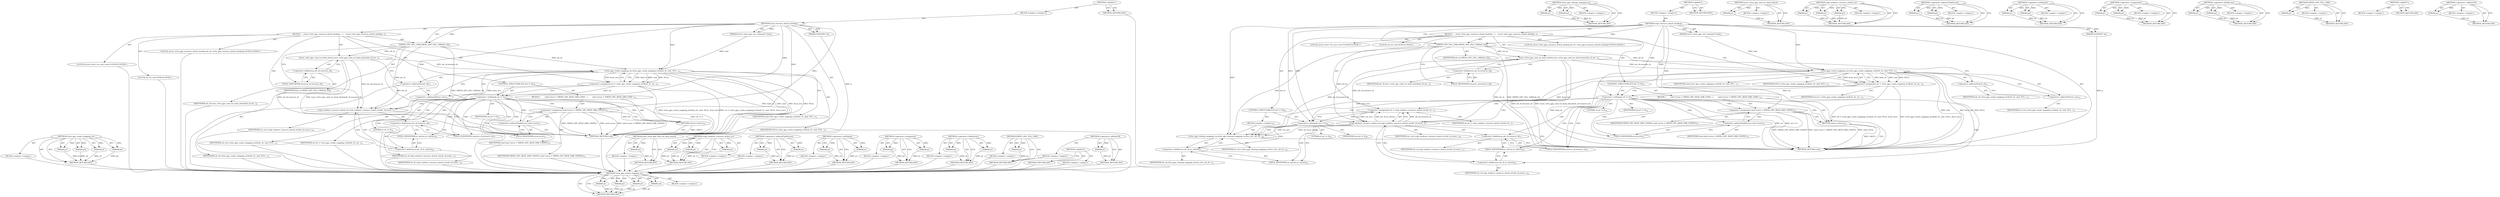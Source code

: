 digraph "&lt;operator&gt;.addressOf" {
vulnerable_92 [label=<(METHOD,virtio_gpu_create_mapping_iov)>];
vulnerable_93 [label=<(PARAM,p1)>];
vulnerable_94 [label=<(PARAM,p2)>];
vulnerable_95 [label=<(PARAM,p3)>];
vulnerable_96 [label=<(PARAM,p4)>];
vulnerable_97 [label=<(BLOCK,&lt;empty&gt;,&lt;empty&gt;)>];
vulnerable_98 [label=<(METHOD_RETURN,ANY)>];
vulnerable_6 [label=<(METHOD,&lt;global&gt;)<SUB>1</SUB>>];
vulnerable_7 [label=<(BLOCK,&lt;empty&gt;,&lt;empty&gt;)<SUB>1</SUB>>];
vulnerable_8 [label=<(METHOD,virgl_resource_attach_backing)<SUB>1</SUB>>];
vulnerable_9 [label=<(PARAM,VirtIOGPU *g)<SUB>1</SUB>>];
vulnerable_10 [label=<(PARAM,struct virtio_gpu_ctrl_command *cmd)<SUB>2</SUB>>];
vulnerable_11 [label=<(BLOCK,{
    struct virtio_gpu_resource_attach_backing...,{
    struct virtio_gpu_resource_attach_backing...)<SUB>3</SUB>>];
vulnerable_12 [label="<(LOCAL,struct virtio_gpu_resource_attach_backing att_rb: virtio_gpu_resource_attach_backing)<SUB>4</SUB>>"];
vulnerable_13 [label="<(LOCAL,struct iovec* res_iovs: iovec*)<SUB>5</SUB>>"];
vulnerable_14 [label="<(LOCAL,int ret: int)<SUB>6</SUB>>"];
vulnerable_15 [label=<(VIRTIO_GPU_FILL_CMD,VIRTIO_GPU_FILL_CMD(att_rb))<SUB>8</SUB>>];
vulnerable_16 [label=<(IDENTIFIER,att_rb,VIRTIO_GPU_FILL_CMD(att_rb))<SUB>8</SUB>>];
vulnerable_17 [label=<(trace_virtio_gpu_cmd_res_back_attach,trace_virtio_gpu_cmd_res_back_attach(att_rb.res...)<SUB>9</SUB>>];
vulnerable_18 [label=<(&lt;operator&gt;.fieldAccess,att_rb.resource_id)<SUB>9</SUB>>];
vulnerable_19 [label=<(IDENTIFIER,att_rb,trace_virtio_gpu_cmd_res_back_attach(att_rb.res...)<SUB>9</SUB>>];
vulnerable_20 [label=<(FIELD_IDENTIFIER,resource_id,resource_id)<SUB>9</SUB>>];
vulnerable_21 [label=<(&lt;operator&gt;.assignment,ret = virtio_gpu_create_mapping_iov(&amp;att_rb, cm...)<SUB>11</SUB>>];
vulnerable_22 [label=<(IDENTIFIER,ret,ret = virtio_gpu_create_mapping_iov(&amp;att_rb, cm...)<SUB>11</SUB>>];
vulnerable_23 [label=<(virtio_gpu_create_mapping_iov,virtio_gpu_create_mapping_iov(&amp;att_rb, cmd, NUL...)<SUB>11</SUB>>];
vulnerable_24 [label=<(&lt;operator&gt;.addressOf,&amp;att_rb)<SUB>11</SUB>>];
vulnerable_25 [label=<(IDENTIFIER,att_rb,virtio_gpu_create_mapping_iov(&amp;att_rb, cmd, NUL...)<SUB>11</SUB>>];
vulnerable_26 [label=<(IDENTIFIER,cmd,virtio_gpu_create_mapping_iov(&amp;att_rb, cmd, NUL...)<SUB>11</SUB>>];
vulnerable_27 [label=<(IDENTIFIER,NULL,virtio_gpu_create_mapping_iov(&amp;att_rb, cmd, NUL...)<SUB>11</SUB>>];
vulnerable_28 [label=<(&lt;operator&gt;.addressOf,&amp;res_iovs)<SUB>11</SUB>>];
vulnerable_29 [label=<(IDENTIFIER,res_iovs,virtio_gpu_create_mapping_iov(&amp;att_rb, cmd, NUL...)<SUB>11</SUB>>];
vulnerable_30 [label=<(CONTROL_STRUCTURE,IF,if (ret != 0))<SUB>12</SUB>>];
vulnerable_31 [label=<(&lt;operator&gt;.notEquals,ret != 0)<SUB>12</SUB>>];
vulnerable_32 [label=<(IDENTIFIER,ret,ret != 0)<SUB>12</SUB>>];
vulnerable_33 [label=<(LITERAL,0,ret != 0)<SUB>12</SUB>>];
vulnerable_34 [label=<(BLOCK,{
        cmd-&gt;error = VIRTIO_GPU_RESP_ERR_UNSP...,{
        cmd-&gt;error = VIRTIO_GPU_RESP_ERR_UNSP...)<SUB>12</SUB>>];
vulnerable_35 [label=<(&lt;operator&gt;.assignment,cmd-&gt;error = VIRTIO_GPU_RESP_ERR_UNSPEC)<SUB>13</SUB>>];
vulnerable_36 [label=<(&lt;operator&gt;.indirectFieldAccess,cmd-&gt;error)<SUB>13</SUB>>];
vulnerable_37 [label=<(IDENTIFIER,cmd,cmd-&gt;error = VIRTIO_GPU_RESP_ERR_UNSPEC)<SUB>13</SUB>>];
vulnerable_38 [label=<(FIELD_IDENTIFIER,error,error)<SUB>13</SUB>>];
vulnerable_39 [label=<(IDENTIFIER,VIRTIO_GPU_RESP_ERR_UNSPEC,cmd-&gt;error = VIRTIO_GPU_RESP_ERR_UNSPEC)<SUB>13</SUB>>];
vulnerable_40 [label=<(RETURN,return;,return;)<SUB>14</SUB>>];
vulnerable_41 [label=<(virgl_renderer_resource_attach_iov,virgl_renderer_resource_attach_iov(att_rb.resou...)<SUB>17</SUB>>];
vulnerable_42 [label=<(&lt;operator&gt;.fieldAccess,att_rb.resource_id)<SUB>17</SUB>>];
vulnerable_43 [label=<(IDENTIFIER,att_rb,virgl_renderer_resource_attach_iov(att_rb.resou...)<SUB>17</SUB>>];
vulnerable_44 [label=<(FIELD_IDENTIFIER,resource_id,resource_id)<SUB>17</SUB>>];
vulnerable_45 [label=<(IDENTIFIER,res_iovs,virgl_renderer_resource_attach_iov(att_rb.resou...)<SUB>18</SUB>>];
vulnerable_46 [label=<(&lt;operator&gt;.fieldAccess,att_rb.nr_entries)<SUB>18</SUB>>];
vulnerable_47 [label=<(IDENTIFIER,att_rb,virgl_renderer_resource_attach_iov(att_rb.resou...)<SUB>18</SUB>>];
vulnerable_48 [label=<(FIELD_IDENTIFIER,nr_entries,nr_entries)<SUB>18</SUB>>];
vulnerable_49 [label=<(METHOD_RETURN,void)<SUB>1</SUB>>];
vulnerable_51 [label=<(METHOD_RETURN,ANY)<SUB>1</SUB>>];
vulnerable_78 [label=<(METHOD,trace_virtio_gpu_cmd_res_back_attach)>];
vulnerable_79 [label=<(PARAM,p1)>];
vulnerable_80 [label=<(BLOCK,&lt;empty&gt;,&lt;empty&gt;)>];
vulnerable_81 [label=<(METHOD_RETURN,ANY)>];
vulnerable_113 [label=<(METHOD,virgl_renderer_resource_attach_iov)>];
vulnerable_114 [label=<(PARAM,p1)>];
vulnerable_115 [label=<(PARAM,p2)>];
vulnerable_116 [label=<(PARAM,p3)>];
vulnerable_117 [label=<(BLOCK,&lt;empty&gt;,&lt;empty&gt;)>];
vulnerable_118 [label=<(METHOD_RETURN,ANY)>];
vulnerable_108 [label=<(METHOD,&lt;operator&gt;.indirectFieldAccess)>];
vulnerable_109 [label=<(PARAM,p1)>];
vulnerable_110 [label=<(PARAM,p2)>];
vulnerable_111 [label=<(BLOCK,&lt;empty&gt;,&lt;empty&gt;)>];
vulnerable_112 [label=<(METHOD_RETURN,ANY)>];
vulnerable_103 [label=<(METHOD,&lt;operator&gt;.notEquals)>];
vulnerable_104 [label=<(PARAM,p1)>];
vulnerable_105 [label=<(PARAM,p2)>];
vulnerable_106 [label=<(BLOCK,&lt;empty&gt;,&lt;empty&gt;)>];
vulnerable_107 [label=<(METHOD_RETURN,ANY)>];
vulnerable_87 [label=<(METHOD,&lt;operator&gt;.assignment)>];
vulnerable_88 [label=<(PARAM,p1)>];
vulnerable_89 [label=<(PARAM,p2)>];
vulnerable_90 [label=<(BLOCK,&lt;empty&gt;,&lt;empty&gt;)>];
vulnerable_91 [label=<(METHOD_RETURN,ANY)>];
vulnerable_82 [label=<(METHOD,&lt;operator&gt;.fieldAccess)>];
vulnerable_83 [label=<(PARAM,p1)>];
vulnerable_84 [label=<(PARAM,p2)>];
vulnerable_85 [label=<(BLOCK,&lt;empty&gt;,&lt;empty&gt;)>];
vulnerable_86 [label=<(METHOD_RETURN,ANY)>];
vulnerable_74 [label=<(METHOD,VIRTIO_GPU_FILL_CMD)>];
vulnerable_75 [label=<(PARAM,p1)>];
vulnerable_76 [label=<(BLOCK,&lt;empty&gt;,&lt;empty&gt;)>];
vulnerable_77 [label=<(METHOD_RETURN,ANY)>];
vulnerable_68 [label=<(METHOD,&lt;global&gt;)<SUB>1</SUB>>];
vulnerable_69 [label=<(BLOCK,&lt;empty&gt;,&lt;empty&gt;)>];
vulnerable_70 [label=<(METHOD_RETURN,ANY)>];
vulnerable_99 [label=<(METHOD,&lt;operator&gt;.addressOf)>];
vulnerable_100 [label=<(PARAM,p1)>];
vulnerable_101 [label=<(BLOCK,&lt;empty&gt;,&lt;empty&gt;)>];
vulnerable_102 [label=<(METHOD_RETURN,ANY)>];
fixed_104 [label=<(METHOD,virtio_gpu_create_mapping_iov)>];
fixed_105 [label=<(PARAM,p1)>];
fixed_106 [label=<(PARAM,p2)>];
fixed_107 [label=<(PARAM,p3)>];
fixed_108 [label=<(PARAM,p4)>];
fixed_109 [label=<(BLOCK,&lt;empty&gt;,&lt;empty&gt;)>];
fixed_110 [label=<(METHOD_RETURN,ANY)>];
fixed_131 [label=<(METHOD,virtio_gpu_cleanup_mapping_iov)>];
fixed_132 [label=<(PARAM,p1)>];
fixed_133 [label=<(PARAM,p2)>];
fixed_134 [label=<(BLOCK,&lt;empty&gt;,&lt;empty&gt;)>];
fixed_135 [label=<(METHOD_RETURN,ANY)>];
fixed_6 [label=<(METHOD,&lt;global&gt;)<SUB>1</SUB>>];
fixed_7 [label=<(BLOCK,&lt;empty&gt;,&lt;empty&gt;)<SUB>1</SUB>>];
fixed_8 [label=<(METHOD,virgl_resource_attach_backing)<SUB>1</SUB>>];
fixed_9 [label=<(PARAM,VirtIOGPU *g)<SUB>1</SUB>>];
fixed_10 [label=<(PARAM,struct virtio_gpu_ctrl_command *cmd)<SUB>2</SUB>>];
fixed_11 [label=<(BLOCK,{
    struct virtio_gpu_resource_attach_backing...,{
    struct virtio_gpu_resource_attach_backing...)<SUB>3</SUB>>];
fixed_12 [label="<(LOCAL,struct virtio_gpu_resource_attach_backing att_rb: virtio_gpu_resource_attach_backing)<SUB>4</SUB>>"];
fixed_13 [label="<(LOCAL,struct iovec* res_iovs: iovec*)<SUB>5</SUB>>"];
fixed_14 [label="<(LOCAL,int ret: int)<SUB>6</SUB>>"];
fixed_15 [label=<(VIRTIO_GPU_FILL_CMD,VIRTIO_GPU_FILL_CMD(att_rb))<SUB>8</SUB>>];
fixed_16 [label=<(IDENTIFIER,att_rb,VIRTIO_GPU_FILL_CMD(att_rb))<SUB>8</SUB>>];
fixed_17 [label=<(trace_virtio_gpu_cmd_res_back_attach,trace_virtio_gpu_cmd_res_back_attach(att_rb.res...)<SUB>9</SUB>>];
fixed_18 [label=<(&lt;operator&gt;.fieldAccess,att_rb.resource_id)<SUB>9</SUB>>];
fixed_19 [label=<(IDENTIFIER,att_rb,trace_virtio_gpu_cmd_res_back_attach(att_rb.res...)<SUB>9</SUB>>];
fixed_20 [label=<(FIELD_IDENTIFIER,resource_id,resource_id)<SUB>9</SUB>>];
fixed_21 [label=<(&lt;operator&gt;.assignment,ret = virtio_gpu_create_mapping_iov(&amp;att_rb, cm...)<SUB>11</SUB>>];
fixed_22 [label=<(IDENTIFIER,ret,ret = virtio_gpu_create_mapping_iov(&amp;att_rb, cm...)<SUB>11</SUB>>];
fixed_23 [label=<(virtio_gpu_create_mapping_iov,virtio_gpu_create_mapping_iov(&amp;att_rb, cmd, NUL...)<SUB>11</SUB>>];
fixed_24 [label=<(&lt;operator&gt;.addressOf,&amp;att_rb)<SUB>11</SUB>>];
fixed_25 [label=<(IDENTIFIER,att_rb,virtio_gpu_create_mapping_iov(&amp;att_rb, cmd, NUL...)<SUB>11</SUB>>];
fixed_26 [label=<(IDENTIFIER,cmd,virtio_gpu_create_mapping_iov(&amp;att_rb, cmd, NUL...)<SUB>11</SUB>>];
fixed_27 [label=<(IDENTIFIER,NULL,virtio_gpu_create_mapping_iov(&amp;att_rb, cmd, NUL...)<SUB>11</SUB>>];
fixed_28 [label=<(&lt;operator&gt;.addressOf,&amp;res_iovs)<SUB>11</SUB>>];
fixed_29 [label=<(IDENTIFIER,res_iovs,virtio_gpu_create_mapping_iov(&amp;att_rb, cmd, NUL...)<SUB>11</SUB>>];
fixed_30 [label=<(CONTROL_STRUCTURE,IF,if (ret != 0))<SUB>12</SUB>>];
fixed_31 [label=<(&lt;operator&gt;.notEquals,ret != 0)<SUB>12</SUB>>];
fixed_32 [label=<(IDENTIFIER,ret,ret != 0)<SUB>12</SUB>>];
fixed_33 [label=<(LITERAL,0,ret != 0)<SUB>12</SUB>>];
fixed_34 [label=<(BLOCK,{
        cmd-&gt;error = VIRTIO_GPU_RESP_ERR_UNSP...,{
        cmd-&gt;error = VIRTIO_GPU_RESP_ERR_UNSP...)<SUB>12</SUB>>];
fixed_35 [label=<(&lt;operator&gt;.assignment,cmd-&gt;error = VIRTIO_GPU_RESP_ERR_UNSPEC)<SUB>13</SUB>>];
fixed_36 [label=<(&lt;operator&gt;.indirectFieldAccess,cmd-&gt;error)<SUB>13</SUB>>];
fixed_37 [label=<(IDENTIFIER,cmd,cmd-&gt;error = VIRTIO_GPU_RESP_ERR_UNSPEC)<SUB>13</SUB>>];
fixed_38 [label=<(FIELD_IDENTIFIER,error,error)<SUB>13</SUB>>];
fixed_39 [label=<(IDENTIFIER,VIRTIO_GPU_RESP_ERR_UNSPEC,cmd-&gt;error = VIRTIO_GPU_RESP_ERR_UNSPEC)<SUB>13</SUB>>];
fixed_40 [label=<(RETURN,return;,return;)<SUB>14</SUB>>];
fixed_41 [label=<(&lt;operator&gt;.assignment,ret = virgl_renderer_resource_attach_iov(att_rb...)<SUB>17</SUB>>];
fixed_42 [label=<(IDENTIFIER,ret,ret = virgl_renderer_resource_attach_iov(att_rb...)<SUB>17</SUB>>];
fixed_43 [label=<(virgl_renderer_resource_attach_iov,virgl_renderer_resource_attach_iov(att_rb.resou...)<SUB>17</SUB>>];
fixed_44 [label=<(&lt;operator&gt;.fieldAccess,att_rb.resource_id)<SUB>17</SUB>>];
fixed_45 [label=<(IDENTIFIER,att_rb,virgl_renderer_resource_attach_iov(att_rb.resou...)<SUB>17</SUB>>];
fixed_46 [label=<(FIELD_IDENTIFIER,resource_id,resource_id)<SUB>17</SUB>>];
fixed_47 [label=<(IDENTIFIER,res_iovs,virgl_renderer_resource_attach_iov(att_rb.resou...)<SUB>18</SUB>>];
fixed_48 [label=<(&lt;operator&gt;.fieldAccess,att_rb.nr_entries)<SUB>18</SUB>>];
fixed_49 [label=<(IDENTIFIER,att_rb,virgl_renderer_resource_attach_iov(att_rb.resou...)<SUB>18</SUB>>];
fixed_50 [label=<(FIELD_IDENTIFIER,nr_entries,nr_entries)<SUB>18</SUB>>];
fixed_51 [label=<(CONTROL_STRUCTURE,IF,if (ret != 0))<SUB>20</SUB>>];
fixed_52 [label=<(&lt;operator&gt;.notEquals,ret != 0)<SUB>20</SUB>>];
fixed_53 [label=<(IDENTIFIER,ret,ret != 0)<SUB>20</SUB>>];
fixed_54 [label=<(LITERAL,0,ret != 0)<SUB>20</SUB>>];
fixed_55 [label=<(BLOCK,&lt;empty&gt;,&lt;empty&gt;)<SUB>21</SUB>>];
fixed_56 [label=<(virtio_gpu_cleanup_mapping_iov,virtio_gpu_cleanup_mapping_iov(res_iovs, att_rb...)<SUB>21</SUB>>];
fixed_57 [label=<(IDENTIFIER,res_iovs,virtio_gpu_cleanup_mapping_iov(res_iovs, att_rb...)<SUB>21</SUB>>];
fixed_58 [label=<(&lt;operator&gt;.fieldAccess,att_rb.nr_entries)<SUB>21</SUB>>];
fixed_59 [label=<(IDENTIFIER,att_rb,virtio_gpu_cleanup_mapping_iov(res_iovs, att_rb...)<SUB>21</SUB>>];
fixed_60 [label=<(FIELD_IDENTIFIER,nr_entries,nr_entries)<SUB>21</SUB>>];
fixed_61 [label=<(METHOD_RETURN,void)<SUB>1</SUB>>];
fixed_63 [label=<(METHOD_RETURN,ANY)<SUB>1</SUB>>];
fixed_90 [label=<(METHOD,trace_virtio_gpu_cmd_res_back_attach)>];
fixed_91 [label=<(PARAM,p1)>];
fixed_92 [label=<(BLOCK,&lt;empty&gt;,&lt;empty&gt;)>];
fixed_93 [label=<(METHOD_RETURN,ANY)>];
fixed_125 [label=<(METHOD,virgl_renderer_resource_attach_iov)>];
fixed_126 [label=<(PARAM,p1)>];
fixed_127 [label=<(PARAM,p2)>];
fixed_128 [label=<(PARAM,p3)>];
fixed_129 [label=<(BLOCK,&lt;empty&gt;,&lt;empty&gt;)>];
fixed_130 [label=<(METHOD_RETURN,ANY)>];
fixed_120 [label=<(METHOD,&lt;operator&gt;.indirectFieldAccess)>];
fixed_121 [label=<(PARAM,p1)>];
fixed_122 [label=<(PARAM,p2)>];
fixed_123 [label=<(BLOCK,&lt;empty&gt;,&lt;empty&gt;)>];
fixed_124 [label=<(METHOD_RETURN,ANY)>];
fixed_115 [label=<(METHOD,&lt;operator&gt;.notEquals)>];
fixed_116 [label=<(PARAM,p1)>];
fixed_117 [label=<(PARAM,p2)>];
fixed_118 [label=<(BLOCK,&lt;empty&gt;,&lt;empty&gt;)>];
fixed_119 [label=<(METHOD_RETURN,ANY)>];
fixed_99 [label=<(METHOD,&lt;operator&gt;.assignment)>];
fixed_100 [label=<(PARAM,p1)>];
fixed_101 [label=<(PARAM,p2)>];
fixed_102 [label=<(BLOCK,&lt;empty&gt;,&lt;empty&gt;)>];
fixed_103 [label=<(METHOD_RETURN,ANY)>];
fixed_94 [label=<(METHOD,&lt;operator&gt;.fieldAccess)>];
fixed_95 [label=<(PARAM,p1)>];
fixed_96 [label=<(PARAM,p2)>];
fixed_97 [label=<(BLOCK,&lt;empty&gt;,&lt;empty&gt;)>];
fixed_98 [label=<(METHOD_RETURN,ANY)>];
fixed_86 [label=<(METHOD,VIRTIO_GPU_FILL_CMD)>];
fixed_87 [label=<(PARAM,p1)>];
fixed_88 [label=<(BLOCK,&lt;empty&gt;,&lt;empty&gt;)>];
fixed_89 [label=<(METHOD_RETURN,ANY)>];
fixed_80 [label=<(METHOD,&lt;global&gt;)<SUB>1</SUB>>];
fixed_81 [label=<(BLOCK,&lt;empty&gt;,&lt;empty&gt;)>];
fixed_82 [label=<(METHOD_RETURN,ANY)>];
fixed_111 [label=<(METHOD,&lt;operator&gt;.addressOf)>];
fixed_112 [label=<(PARAM,p1)>];
fixed_113 [label=<(BLOCK,&lt;empty&gt;,&lt;empty&gt;)>];
fixed_114 [label=<(METHOD_RETURN,ANY)>];
vulnerable_92 -> vulnerable_93  [key=0, label="AST: "];
vulnerable_92 -> vulnerable_93  [key=1, label="DDG: "];
vulnerable_92 -> vulnerable_97  [key=0, label="AST: "];
vulnerable_92 -> vulnerable_94  [key=0, label="AST: "];
vulnerable_92 -> vulnerable_94  [key=1, label="DDG: "];
vulnerable_92 -> vulnerable_98  [key=0, label="AST: "];
vulnerable_92 -> vulnerable_98  [key=1, label="CFG: "];
vulnerable_92 -> vulnerable_95  [key=0, label="AST: "];
vulnerable_92 -> vulnerable_95  [key=1, label="DDG: "];
vulnerable_92 -> vulnerable_96  [key=0, label="AST: "];
vulnerable_92 -> vulnerable_96  [key=1, label="DDG: "];
vulnerable_93 -> vulnerable_98  [key=0, label="DDG: p1"];
vulnerable_94 -> vulnerable_98  [key=0, label="DDG: p2"];
vulnerable_95 -> vulnerable_98  [key=0, label="DDG: p3"];
vulnerable_96 -> vulnerable_98  [key=0, label="DDG: p4"];
vulnerable_97 -> fixed_104  [key=0];
vulnerable_98 -> fixed_104  [key=0];
vulnerable_6 -> vulnerable_7  [key=0, label="AST: "];
vulnerable_6 -> vulnerable_51  [key=0, label="AST: "];
vulnerable_6 -> vulnerable_51  [key=1, label="CFG: "];
vulnerable_7 -> vulnerable_8  [key=0, label="AST: "];
vulnerable_8 -> vulnerable_9  [key=0, label="AST: "];
vulnerable_8 -> vulnerable_9  [key=1, label="DDG: "];
vulnerable_8 -> vulnerable_10  [key=0, label="AST: "];
vulnerable_8 -> vulnerable_10  [key=1, label="DDG: "];
vulnerable_8 -> vulnerable_11  [key=0, label="AST: "];
vulnerable_8 -> vulnerable_49  [key=0, label="AST: "];
vulnerable_8 -> vulnerable_15  [key=0, label="CFG: "];
vulnerable_8 -> vulnerable_15  [key=1, label="DDG: "];
vulnerable_8 -> vulnerable_41  [key=0, label="DDG: "];
vulnerable_8 -> vulnerable_23  [key=0, label="DDG: "];
vulnerable_8 -> vulnerable_31  [key=0, label="DDG: "];
vulnerable_8 -> vulnerable_35  [key=0, label="DDG: "];
vulnerable_8 -> vulnerable_40  [key=0, label="DDG: "];
vulnerable_9 -> vulnerable_49  [key=0, label="DDG: g"];
vulnerable_10 -> vulnerable_23  [key=0, label="DDG: cmd"];
vulnerable_11 -> vulnerable_12  [key=0, label="AST: "];
vulnerable_11 -> vulnerable_13  [key=0, label="AST: "];
vulnerable_11 -> vulnerable_14  [key=0, label="AST: "];
vulnerable_11 -> vulnerable_15  [key=0, label="AST: "];
vulnerable_11 -> vulnerable_17  [key=0, label="AST: "];
vulnerable_11 -> vulnerable_21  [key=0, label="AST: "];
vulnerable_11 -> vulnerable_30  [key=0, label="AST: "];
vulnerable_11 -> vulnerable_41  [key=0, label="AST: "];
vulnerable_12 -> fixed_104  [key=0];
vulnerable_13 -> fixed_104  [key=0];
vulnerable_14 -> fixed_104  [key=0];
vulnerable_15 -> vulnerable_16  [key=0, label="AST: "];
vulnerable_15 -> vulnerable_20  [key=0, label="CFG: "];
vulnerable_15 -> vulnerable_49  [key=0, label="DDG: att_rb"];
vulnerable_15 -> vulnerable_49  [key=1, label="DDG: VIRTIO_GPU_FILL_CMD(att_rb)"];
vulnerable_15 -> vulnerable_17  [key=0, label="DDG: att_rb"];
vulnerable_15 -> vulnerable_41  [key=0, label="DDG: att_rb"];
vulnerable_15 -> vulnerable_23  [key=0, label="DDG: att_rb"];
vulnerable_16 -> fixed_104  [key=0];
vulnerable_17 -> vulnerable_18  [key=0, label="AST: "];
vulnerable_17 -> vulnerable_24  [key=0, label="CFG: "];
vulnerable_17 -> vulnerable_49  [key=0, label="DDG: att_rb.resource_id"];
vulnerable_17 -> vulnerable_49  [key=1, label="DDG: trace_virtio_gpu_cmd_res_back_attach(att_rb.resource_id)"];
vulnerable_17 -> vulnerable_41  [key=0, label="DDG: att_rb.resource_id"];
vulnerable_17 -> vulnerable_23  [key=0, label="DDG: att_rb.resource_id"];
vulnerable_18 -> vulnerable_19  [key=0, label="AST: "];
vulnerable_18 -> vulnerable_20  [key=0, label="AST: "];
vulnerable_18 -> vulnerable_17  [key=0, label="CFG: "];
vulnerable_19 -> fixed_104  [key=0];
vulnerable_20 -> vulnerable_18  [key=0, label="CFG: "];
vulnerable_21 -> vulnerable_22  [key=0, label="AST: "];
vulnerable_21 -> vulnerable_23  [key=0, label="AST: "];
vulnerable_21 -> vulnerable_31  [key=0, label="CFG: "];
vulnerable_21 -> vulnerable_31  [key=1, label="DDG: ret"];
vulnerable_21 -> vulnerable_49  [key=0, label="DDG: virtio_gpu_create_mapping_iov(&amp;att_rb, cmd, NULL, &amp;res_iovs)"];
vulnerable_21 -> vulnerable_49  [key=1, label="DDG: ret = virtio_gpu_create_mapping_iov(&amp;att_rb, cmd, NULL, &amp;res_iovs)"];
vulnerable_22 -> fixed_104  [key=0];
vulnerable_23 -> vulnerable_24  [key=0, label="AST: "];
vulnerable_23 -> vulnerable_26  [key=0, label="AST: "];
vulnerable_23 -> vulnerable_27  [key=0, label="AST: "];
vulnerable_23 -> vulnerable_28  [key=0, label="AST: "];
vulnerable_23 -> vulnerable_21  [key=0, label="CFG: "];
vulnerable_23 -> vulnerable_21  [key=1, label="DDG: &amp;att_rb"];
vulnerable_23 -> vulnerable_21  [key=2, label="DDG: cmd"];
vulnerable_23 -> vulnerable_21  [key=3, label="DDG: NULL"];
vulnerable_23 -> vulnerable_21  [key=4, label="DDG: &amp;res_iovs"];
vulnerable_23 -> vulnerable_49  [key=0, label="DDG: &amp;att_rb"];
vulnerable_23 -> vulnerable_49  [key=1, label="DDG: cmd"];
vulnerable_23 -> vulnerable_49  [key=2, label="DDG: &amp;res_iovs"];
vulnerable_23 -> vulnerable_49  [key=3, label="DDG: NULL"];
vulnerable_23 -> vulnerable_41  [key=0, label="DDG: &amp;res_iovs"];
vulnerable_24 -> vulnerable_25  [key=0, label="AST: "];
vulnerable_24 -> vulnerable_28  [key=0, label="CFG: "];
vulnerable_25 -> fixed_104  [key=0];
vulnerable_26 -> fixed_104  [key=0];
vulnerable_27 -> fixed_104  [key=0];
vulnerable_28 -> vulnerable_29  [key=0, label="AST: "];
vulnerable_28 -> vulnerable_23  [key=0, label="CFG: "];
vulnerable_29 -> fixed_104  [key=0];
vulnerable_30 -> vulnerable_31  [key=0, label="AST: "];
vulnerable_30 -> vulnerable_34  [key=0, label="AST: "];
vulnerable_31 -> vulnerable_32  [key=0, label="AST: "];
vulnerable_31 -> vulnerable_33  [key=0, label="AST: "];
vulnerable_31 -> vulnerable_38  [key=0, label="CFG: "];
vulnerable_31 -> vulnerable_38  [key=1, label="CDG: "];
vulnerable_31 -> vulnerable_44  [key=0, label="CFG: "];
vulnerable_31 -> vulnerable_44  [key=1, label="CDG: "];
vulnerable_31 -> vulnerable_49  [key=0, label="DDG: ret"];
vulnerable_31 -> vulnerable_49  [key=1, label="DDG: ret != 0"];
vulnerable_31 -> vulnerable_40  [key=0, label="CDG: "];
vulnerable_31 -> vulnerable_48  [key=0, label="CDG: "];
vulnerable_31 -> vulnerable_42  [key=0, label="CDG: "];
vulnerable_31 -> vulnerable_36  [key=0, label="CDG: "];
vulnerable_31 -> vulnerable_35  [key=0, label="CDG: "];
vulnerable_31 -> vulnerable_46  [key=0, label="CDG: "];
vulnerable_31 -> vulnerable_41  [key=0, label="CDG: "];
vulnerable_32 -> fixed_104  [key=0];
vulnerable_33 -> fixed_104  [key=0];
vulnerable_34 -> vulnerable_35  [key=0, label="AST: "];
vulnerable_34 -> vulnerable_40  [key=0, label="AST: "];
vulnerable_35 -> vulnerable_36  [key=0, label="AST: "];
vulnerable_35 -> vulnerable_39  [key=0, label="AST: "];
vulnerable_35 -> vulnerable_40  [key=0, label="CFG: "];
vulnerable_35 -> vulnerable_49  [key=0, label="DDG: cmd-&gt;error"];
vulnerable_35 -> vulnerable_49  [key=1, label="DDG: cmd-&gt;error = VIRTIO_GPU_RESP_ERR_UNSPEC"];
vulnerable_35 -> vulnerable_49  [key=2, label="DDG: VIRTIO_GPU_RESP_ERR_UNSPEC"];
vulnerable_36 -> vulnerable_37  [key=0, label="AST: "];
vulnerable_36 -> vulnerable_38  [key=0, label="AST: "];
vulnerable_36 -> vulnerable_35  [key=0, label="CFG: "];
vulnerable_37 -> fixed_104  [key=0];
vulnerable_38 -> vulnerable_36  [key=0, label="CFG: "];
vulnerable_39 -> fixed_104  [key=0];
vulnerable_40 -> vulnerable_49  [key=0, label="CFG: "];
vulnerable_40 -> vulnerable_49  [key=1, label="DDG: &lt;RET&gt;"];
vulnerable_41 -> vulnerable_42  [key=0, label="AST: "];
vulnerable_41 -> vulnerable_45  [key=0, label="AST: "];
vulnerable_41 -> vulnerable_46  [key=0, label="AST: "];
vulnerable_41 -> vulnerable_49  [key=0, label="CFG: "];
vulnerable_42 -> vulnerable_43  [key=0, label="AST: "];
vulnerable_42 -> vulnerable_44  [key=0, label="AST: "];
vulnerable_42 -> vulnerable_48  [key=0, label="CFG: "];
vulnerable_43 -> fixed_104  [key=0];
vulnerable_44 -> vulnerable_42  [key=0, label="CFG: "];
vulnerable_45 -> fixed_104  [key=0];
vulnerable_46 -> vulnerable_47  [key=0, label="AST: "];
vulnerable_46 -> vulnerable_48  [key=0, label="AST: "];
vulnerable_46 -> vulnerable_41  [key=0, label="CFG: "];
vulnerable_47 -> fixed_104  [key=0];
vulnerable_48 -> vulnerable_46  [key=0, label="CFG: "];
vulnerable_49 -> fixed_104  [key=0];
vulnerable_51 -> fixed_104  [key=0];
vulnerable_78 -> vulnerable_79  [key=0, label="AST: "];
vulnerable_78 -> vulnerable_79  [key=1, label="DDG: "];
vulnerable_78 -> vulnerable_80  [key=0, label="AST: "];
vulnerable_78 -> vulnerable_81  [key=0, label="AST: "];
vulnerable_78 -> vulnerable_81  [key=1, label="CFG: "];
vulnerable_79 -> vulnerable_81  [key=0, label="DDG: p1"];
vulnerable_80 -> fixed_104  [key=0];
vulnerable_81 -> fixed_104  [key=0];
vulnerable_113 -> vulnerable_114  [key=0, label="AST: "];
vulnerable_113 -> vulnerable_114  [key=1, label="DDG: "];
vulnerable_113 -> vulnerable_117  [key=0, label="AST: "];
vulnerable_113 -> vulnerable_115  [key=0, label="AST: "];
vulnerable_113 -> vulnerable_115  [key=1, label="DDG: "];
vulnerable_113 -> vulnerable_118  [key=0, label="AST: "];
vulnerable_113 -> vulnerable_118  [key=1, label="CFG: "];
vulnerable_113 -> vulnerable_116  [key=0, label="AST: "];
vulnerable_113 -> vulnerable_116  [key=1, label="DDG: "];
vulnerable_114 -> vulnerable_118  [key=0, label="DDG: p1"];
vulnerable_115 -> vulnerable_118  [key=0, label="DDG: p2"];
vulnerable_116 -> vulnerable_118  [key=0, label="DDG: p3"];
vulnerable_117 -> fixed_104  [key=0];
vulnerable_118 -> fixed_104  [key=0];
vulnerable_108 -> vulnerable_109  [key=0, label="AST: "];
vulnerable_108 -> vulnerable_109  [key=1, label="DDG: "];
vulnerable_108 -> vulnerable_111  [key=0, label="AST: "];
vulnerable_108 -> vulnerable_110  [key=0, label="AST: "];
vulnerable_108 -> vulnerable_110  [key=1, label="DDG: "];
vulnerable_108 -> vulnerable_112  [key=0, label="AST: "];
vulnerable_108 -> vulnerable_112  [key=1, label="CFG: "];
vulnerable_109 -> vulnerable_112  [key=0, label="DDG: p1"];
vulnerable_110 -> vulnerable_112  [key=0, label="DDG: p2"];
vulnerable_111 -> fixed_104  [key=0];
vulnerable_112 -> fixed_104  [key=0];
vulnerable_103 -> vulnerable_104  [key=0, label="AST: "];
vulnerable_103 -> vulnerable_104  [key=1, label="DDG: "];
vulnerable_103 -> vulnerable_106  [key=0, label="AST: "];
vulnerable_103 -> vulnerable_105  [key=0, label="AST: "];
vulnerable_103 -> vulnerable_105  [key=1, label="DDG: "];
vulnerable_103 -> vulnerable_107  [key=0, label="AST: "];
vulnerable_103 -> vulnerable_107  [key=1, label="CFG: "];
vulnerable_104 -> vulnerable_107  [key=0, label="DDG: p1"];
vulnerable_105 -> vulnerable_107  [key=0, label="DDG: p2"];
vulnerable_106 -> fixed_104  [key=0];
vulnerable_107 -> fixed_104  [key=0];
vulnerable_87 -> vulnerable_88  [key=0, label="AST: "];
vulnerable_87 -> vulnerable_88  [key=1, label="DDG: "];
vulnerable_87 -> vulnerable_90  [key=0, label="AST: "];
vulnerable_87 -> vulnerable_89  [key=0, label="AST: "];
vulnerable_87 -> vulnerable_89  [key=1, label="DDG: "];
vulnerable_87 -> vulnerable_91  [key=0, label="AST: "];
vulnerable_87 -> vulnerable_91  [key=1, label="CFG: "];
vulnerable_88 -> vulnerable_91  [key=0, label="DDG: p1"];
vulnerable_89 -> vulnerable_91  [key=0, label="DDG: p2"];
vulnerable_90 -> fixed_104  [key=0];
vulnerable_91 -> fixed_104  [key=0];
vulnerable_82 -> vulnerable_83  [key=0, label="AST: "];
vulnerable_82 -> vulnerable_83  [key=1, label="DDG: "];
vulnerable_82 -> vulnerable_85  [key=0, label="AST: "];
vulnerable_82 -> vulnerable_84  [key=0, label="AST: "];
vulnerable_82 -> vulnerable_84  [key=1, label="DDG: "];
vulnerable_82 -> vulnerable_86  [key=0, label="AST: "];
vulnerable_82 -> vulnerable_86  [key=1, label="CFG: "];
vulnerable_83 -> vulnerable_86  [key=0, label="DDG: p1"];
vulnerable_84 -> vulnerable_86  [key=0, label="DDG: p2"];
vulnerable_85 -> fixed_104  [key=0];
vulnerable_86 -> fixed_104  [key=0];
vulnerable_74 -> vulnerable_75  [key=0, label="AST: "];
vulnerable_74 -> vulnerable_75  [key=1, label="DDG: "];
vulnerable_74 -> vulnerable_76  [key=0, label="AST: "];
vulnerable_74 -> vulnerable_77  [key=0, label="AST: "];
vulnerable_74 -> vulnerable_77  [key=1, label="CFG: "];
vulnerable_75 -> vulnerable_77  [key=0, label="DDG: p1"];
vulnerable_76 -> fixed_104  [key=0];
vulnerable_77 -> fixed_104  [key=0];
vulnerable_68 -> vulnerable_69  [key=0, label="AST: "];
vulnerable_68 -> vulnerable_70  [key=0, label="AST: "];
vulnerable_68 -> vulnerable_70  [key=1, label="CFG: "];
vulnerable_69 -> fixed_104  [key=0];
vulnerable_70 -> fixed_104  [key=0];
vulnerable_99 -> vulnerable_100  [key=0, label="AST: "];
vulnerable_99 -> vulnerable_100  [key=1, label="DDG: "];
vulnerable_99 -> vulnerable_101  [key=0, label="AST: "];
vulnerable_99 -> vulnerable_102  [key=0, label="AST: "];
vulnerable_99 -> vulnerable_102  [key=1, label="CFG: "];
vulnerable_100 -> vulnerable_102  [key=0, label="DDG: p1"];
vulnerable_101 -> fixed_104  [key=0];
vulnerable_102 -> fixed_104  [key=0];
fixed_104 -> fixed_105  [key=0, label="AST: "];
fixed_104 -> fixed_105  [key=1, label="DDG: "];
fixed_104 -> fixed_109  [key=0, label="AST: "];
fixed_104 -> fixed_106  [key=0, label="AST: "];
fixed_104 -> fixed_106  [key=1, label="DDG: "];
fixed_104 -> fixed_110  [key=0, label="AST: "];
fixed_104 -> fixed_110  [key=1, label="CFG: "];
fixed_104 -> fixed_107  [key=0, label="AST: "];
fixed_104 -> fixed_107  [key=1, label="DDG: "];
fixed_104 -> fixed_108  [key=0, label="AST: "];
fixed_104 -> fixed_108  [key=1, label="DDG: "];
fixed_105 -> fixed_110  [key=0, label="DDG: p1"];
fixed_106 -> fixed_110  [key=0, label="DDG: p2"];
fixed_107 -> fixed_110  [key=0, label="DDG: p3"];
fixed_108 -> fixed_110  [key=0, label="DDG: p4"];
fixed_131 -> fixed_132  [key=0, label="AST: "];
fixed_131 -> fixed_132  [key=1, label="DDG: "];
fixed_131 -> fixed_134  [key=0, label="AST: "];
fixed_131 -> fixed_133  [key=0, label="AST: "];
fixed_131 -> fixed_133  [key=1, label="DDG: "];
fixed_131 -> fixed_135  [key=0, label="AST: "];
fixed_131 -> fixed_135  [key=1, label="CFG: "];
fixed_132 -> fixed_135  [key=0, label="DDG: p1"];
fixed_133 -> fixed_135  [key=0, label="DDG: p2"];
fixed_6 -> fixed_7  [key=0, label="AST: "];
fixed_6 -> fixed_63  [key=0, label="AST: "];
fixed_6 -> fixed_63  [key=1, label="CFG: "];
fixed_7 -> fixed_8  [key=0, label="AST: "];
fixed_8 -> fixed_9  [key=0, label="AST: "];
fixed_8 -> fixed_9  [key=1, label="DDG: "];
fixed_8 -> fixed_10  [key=0, label="AST: "];
fixed_8 -> fixed_10  [key=1, label="DDG: "];
fixed_8 -> fixed_11  [key=0, label="AST: "];
fixed_8 -> fixed_61  [key=0, label="AST: "];
fixed_8 -> fixed_15  [key=0, label="CFG: "];
fixed_8 -> fixed_15  [key=1, label="DDG: "];
fixed_8 -> fixed_23  [key=0, label="DDG: "];
fixed_8 -> fixed_31  [key=0, label="DDG: "];
fixed_8 -> fixed_35  [key=0, label="DDG: "];
fixed_8 -> fixed_40  [key=0, label="DDG: "];
fixed_8 -> fixed_43  [key=0, label="DDG: "];
fixed_8 -> fixed_52  [key=0, label="DDG: "];
fixed_8 -> fixed_56  [key=0, label="DDG: "];
fixed_9 -> fixed_61  [key=0, label="DDG: g"];
fixed_10 -> fixed_23  [key=0, label="DDG: cmd"];
fixed_11 -> fixed_12  [key=0, label="AST: "];
fixed_11 -> fixed_13  [key=0, label="AST: "];
fixed_11 -> fixed_14  [key=0, label="AST: "];
fixed_11 -> fixed_15  [key=0, label="AST: "];
fixed_11 -> fixed_17  [key=0, label="AST: "];
fixed_11 -> fixed_21  [key=0, label="AST: "];
fixed_11 -> fixed_30  [key=0, label="AST: "];
fixed_11 -> fixed_41  [key=0, label="AST: "];
fixed_11 -> fixed_51  [key=0, label="AST: "];
fixed_15 -> fixed_16  [key=0, label="AST: "];
fixed_15 -> fixed_20  [key=0, label="CFG: "];
fixed_15 -> fixed_61  [key=0, label="DDG: att_rb"];
fixed_15 -> fixed_61  [key=1, label="DDG: VIRTIO_GPU_FILL_CMD(att_rb)"];
fixed_15 -> fixed_17  [key=0, label="DDG: att_rb"];
fixed_15 -> fixed_23  [key=0, label="DDG: att_rb"];
fixed_15 -> fixed_43  [key=0, label="DDG: att_rb"];
fixed_15 -> fixed_56  [key=0, label="DDG: att_rb"];
fixed_17 -> fixed_18  [key=0, label="AST: "];
fixed_17 -> fixed_24  [key=0, label="CFG: "];
fixed_17 -> fixed_61  [key=0, label="DDG: att_rb.resource_id"];
fixed_17 -> fixed_61  [key=1, label="DDG: trace_virtio_gpu_cmd_res_back_attach(att_rb.resource_id)"];
fixed_17 -> fixed_23  [key=0, label="DDG: att_rb.resource_id"];
fixed_17 -> fixed_43  [key=0, label="DDG: att_rb.resource_id"];
fixed_17 -> fixed_56  [key=0, label="DDG: att_rb.resource_id"];
fixed_18 -> fixed_19  [key=0, label="AST: "];
fixed_18 -> fixed_20  [key=0, label="AST: "];
fixed_18 -> fixed_17  [key=0, label="CFG: "];
fixed_20 -> fixed_18  [key=0, label="CFG: "];
fixed_21 -> fixed_22  [key=0, label="AST: "];
fixed_21 -> fixed_23  [key=0, label="AST: "];
fixed_21 -> fixed_31  [key=0, label="CFG: "];
fixed_21 -> fixed_31  [key=1, label="DDG: ret"];
fixed_21 -> fixed_61  [key=0, label="DDG: virtio_gpu_create_mapping_iov(&amp;att_rb, cmd, NULL, &amp;res_iovs)"];
fixed_21 -> fixed_61  [key=1, label="DDG: ret = virtio_gpu_create_mapping_iov(&amp;att_rb, cmd, NULL, &amp;res_iovs)"];
fixed_23 -> fixed_24  [key=0, label="AST: "];
fixed_23 -> fixed_26  [key=0, label="AST: "];
fixed_23 -> fixed_27  [key=0, label="AST: "];
fixed_23 -> fixed_28  [key=0, label="AST: "];
fixed_23 -> fixed_21  [key=0, label="CFG: "];
fixed_23 -> fixed_21  [key=1, label="DDG: &amp;att_rb"];
fixed_23 -> fixed_21  [key=2, label="DDG: cmd"];
fixed_23 -> fixed_21  [key=3, label="DDG: NULL"];
fixed_23 -> fixed_21  [key=4, label="DDG: &amp;res_iovs"];
fixed_23 -> fixed_61  [key=0, label="DDG: &amp;att_rb"];
fixed_23 -> fixed_61  [key=1, label="DDG: cmd"];
fixed_23 -> fixed_61  [key=2, label="DDG: &amp;res_iovs"];
fixed_23 -> fixed_61  [key=3, label="DDG: NULL"];
fixed_23 -> fixed_43  [key=0, label="DDG: &amp;res_iovs"];
fixed_23 -> fixed_56  [key=0, label="DDG: &amp;res_iovs"];
fixed_24 -> fixed_25  [key=0, label="AST: "];
fixed_24 -> fixed_28  [key=0, label="CFG: "];
fixed_28 -> fixed_29  [key=0, label="AST: "];
fixed_28 -> fixed_23  [key=0, label="CFG: "];
fixed_30 -> fixed_31  [key=0, label="AST: "];
fixed_30 -> fixed_34  [key=0, label="AST: "];
fixed_31 -> fixed_32  [key=0, label="AST: "];
fixed_31 -> fixed_33  [key=0, label="AST: "];
fixed_31 -> fixed_38  [key=0, label="CFG: "];
fixed_31 -> fixed_38  [key=1, label="CDG: "];
fixed_31 -> fixed_46  [key=0, label="CFG: "];
fixed_31 -> fixed_46  [key=1, label="CDG: "];
fixed_31 -> fixed_61  [key=0, label="DDG: ret"];
fixed_31 -> fixed_61  [key=1, label="DDG: ret != 0"];
fixed_31 -> fixed_48  [key=0, label="CDG: "];
fixed_31 -> fixed_36  [key=0, label="CDG: "];
fixed_31 -> fixed_52  [key=0, label="CDG: "];
fixed_31 -> fixed_41  [key=0, label="CDG: "];
fixed_31 -> fixed_40  [key=0, label="CDG: "];
fixed_31 -> fixed_50  [key=0, label="CDG: "];
fixed_31 -> fixed_44  [key=0, label="CDG: "];
fixed_31 -> fixed_35  [key=0, label="CDG: "];
fixed_31 -> fixed_43  [key=0, label="CDG: "];
fixed_34 -> fixed_35  [key=0, label="AST: "];
fixed_34 -> fixed_40  [key=0, label="AST: "];
fixed_35 -> fixed_36  [key=0, label="AST: "];
fixed_35 -> fixed_39  [key=0, label="AST: "];
fixed_35 -> fixed_40  [key=0, label="CFG: "];
fixed_35 -> fixed_61  [key=0, label="DDG: cmd-&gt;error"];
fixed_35 -> fixed_61  [key=1, label="DDG: cmd-&gt;error = VIRTIO_GPU_RESP_ERR_UNSPEC"];
fixed_35 -> fixed_61  [key=2, label="DDG: VIRTIO_GPU_RESP_ERR_UNSPEC"];
fixed_36 -> fixed_37  [key=0, label="AST: "];
fixed_36 -> fixed_38  [key=0, label="AST: "];
fixed_36 -> fixed_35  [key=0, label="CFG: "];
fixed_38 -> fixed_36  [key=0, label="CFG: "];
fixed_40 -> fixed_61  [key=0, label="CFG: "];
fixed_40 -> fixed_61  [key=1, label="DDG: &lt;RET&gt;"];
fixed_41 -> fixed_42  [key=0, label="AST: "];
fixed_41 -> fixed_43  [key=0, label="AST: "];
fixed_41 -> fixed_52  [key=0, label="CFG: "];
fixed_41 -> fixed_52  [key=1, label="DDG: ret"];
fixed_43 -> fixed_44  [key=0, label="AST: "];
fixed_43 -> fixed_47  [key=0, label="AST: "];
fixed_43 -> fixed_48  [key=0, label="AST: "];
fixed_43 -> fixed_41  [key=0, label="CFG: "];
fixed_43 -> fixed_41  [key=1, label="DDG: att_rb.resource_id"];
fixed_43 -> fixed_41  [key=2, label="DDG: res_iovs"];
fixed_43 -> fixed_41  [key=3, label="DDG: att_rb.nr_entries"];
fixed_43 -> fixed_56  [key=0, label="DDG: res_iovs"];
fixed_43 -> fixed_56  [key=1, label="DDG: att_rb.nr_entries"];
fixed_44 -> fixed_45  [key=0, label="AST: "];
fixed_44 -> fixed_46  [key=0, label="AST: "];
fixed_44 -> fixed_50  [key=0, label="CFG: "];
fixed_46 -> fixed_44  [key=0, label="CFG: "];
fixed_48 -> fixed_49  [key=0, label="AST: "];
fixed_48 -> fixed_50  [key=0, label="AST: "];
fixed_48 -> fixed_43  [key=0, label="CFG: "];
fixed_50 -> fixed_48  [key=0, label="CFG: "];
fixed_51 -> fixed_52  [key=0, label="AST: "];
fixed_51 -> fixed_55  [key=0, label="AST: "];
fixed_52 -> fixed_53  [key=0, label="AST: "];
fixed_52 -> fixed_54  [key=0, label="AST: "];
fixed_52 -> fixed_61  [key=0, label="CFG: "];
fixed_52 -> fixed_60  [key=0, label="CFG: "];
fixed_52 -> fixed_60  [key=1, label="CDG: "];
fixed_52 -> fixed_58  [key=0, label="CDG: "];
fixed_52 -> fixed_56  [key=0, label="CDG: "];
fixed_55 -> fixed_56  [key=0, label="AST: "];
fixed_56 -> fixed_57  [key=0, label="AST: "];
fixed_56 -> fixed_58  [key=0, label="AST: "];
fixed_56 -> fixed_61  [key=0, label="CFG: "];
fixed_58 -> fixed_59  [key=0, label="AST: "];
fixed_58 -> fixed_60  [key=0, label="AST: "];
fixed_58 -> fixed_56  [key=0, label="CFG: "];
fixed_60 -> fixed_58  [key=0, label="CFG: "];
fixed_90 -> fixed_91  [key=0, label="AST: "];
fixed_90 -> fixed_91  [key=1, label="DDG: "];
fixed_90 -> fixed_92  [key=0, label="AST: "];
fixed_90 -> fixed_93  [key=0, label="AST: "];
fixed_90 -> fixed_93  [key=1, label="CFG: "];
fixed_91 -> fixed_93  [key=0, label="DDG: p1"];
fixed_125 -> fixed_126  [key=0, label="AST: "];
fixed_125 -> fixed_126  [key=1, label="DDG: "];
fixed_125 -> fixed_129  [key=0, label="AST: "];
fixed_125 -> fixed_127  [key=0, label="AST: "];
fixed_125 -> fixed_127  [key=1, label="DDG: "];
fixed_125 -> fixed_130  [key=0, label="AST: "];
fixed_125 -> fixed_130  [key=1, label="CFG: "];
fixed_125 -> fixed_128  [key=0, label="AST: "];
fixed_125 -> fixed_128  [key=1, label="DDG: "];
fixed_126 -> fixed_130  [key=0, label="DDG: p1"];
fixed_127 -> fixed_130  [key=0, label="DDG: p2"];
fixed_128 -> fixed_130  [key=0, label="DDG: p3"];
fixed_120 -> fixed_121  [key=0, label="AST: "];
fixed_120 -> fixed_121  [key=1, label="DDG: "];
fixed_120 -> fixed_123  [key=0, label="AST: "];
fixed_120 -> fixed_122  [key=0, label="AST: "];
fixed_120 -> fixed_122  [key=1, label="DDG: "];
fixed_120 -> fixed_124  [key=0, label="AST: "];
fixed_120 -> fixed_124  [key=1, label="CFG: "];
fixed_121 -> fixed_124  [key=0, label="DDG: p1"];
fixed_122 -> fixed_124  [key=0, label="DDG: p2"];
fixed_115 -> fixed_116  [key=0, label="AST: "];
fixed_115 -> fixed_116  [key=1, label="DDG: "];
fixed_115 -> fixed_118  [key=0, label="AST: "];
fixed_115 -> fixed_117  [key=0, label="AST: "];
fixed_115 -> fixed_117  [key=1, label="DDG: "];
fixed_115 -> fixed_119  [key=0, label="AST: "];
fixed_115 -> fixed_119  [key=1, label="CFG: "];
fixed_116 -> fixed_119  [key=0, label="DDG: p1"];
fixed_117 -> fixed_119  [key=0, label="DDG: p2"];
fixed_99 -> fixed_100  [key=0, label="AST: "];
fixed_99 -> fixed_100  [key=1, label="DDG: "];
fixed_99 -> fixed_102  [key=0, label="AST: "];
fixed_99 -> fixed_101  [key=0, label="AST: "];
fixed_99 -> fixed_101  [key=1, label="DDG: "];
fixed_99 -> fixed_103  [key=0, label="AST: "];
fixed_99 -> fixed_103  [key=1, label="CFG: "];
fixed_100 -> fixed_103  [key=0, label="DDG: p1"];
fixed_101 -> fixed_103  [key=0, label="DDG: p2"];
fixed_94 -> fixed_95  [key=0, label="AST: "];
fixed_94 -> fixed_95  [key=1, label="DDG: "];
fixed_94 -> fixed_97  [key=0, label="AST: "];
fixed_94 -> fixed_96  [key=0, label="AST: "];
fixed_94 -> fixed_96  [key=1, label="DDG: "];
fixed_94 -> fixed_98  [key=0, label="AST: "];
fixed_94 -> fixed_98  [key=1, label="CFG: "];
fixed_95 -> fixed_98  [key=0, label="DDG: p1"];
fixed_96 -> fixed_98  [key=0, label="DDG: p2"];
fixed_86 -> fixed_87  [key=0, label="AST: "];
fixed_86 -> fixed_87  [key=1, label="DDG: "];
fixed_86 -> fixed_88  [key=0, label="AST: "];
fixed_86 -> fixed_89  [key=0, label="AST: "];
fixed_86 -> fixed_89  [key=1, label="CFG: "];
fixed_87 -> fixed_89  [key=0, label="DDG: p1"];
fixed_80 -> fixed_81  [key=0, label="AST: "];
fixed_80 -> fixed_82  [key=0, label="AST: "];
fixed_80 -> fixed_82  [key=1, label="CFG: "];
fixed_111 -> fixed_112  [key=0, label="AST: "];
fixed_111 -> fixed_112  [key=1, label="DDG: "];
fixed_111 -> fixed_113  [key=0, label="AST: "];
fixed_111 -> fixed_114  [key=0, label="AST: "];
fixed_111 -> fixed_114  [key=1, label="CFG: "];
fixed_112 -> fixed_114  [key=0, label="DDG: p1"];
}
